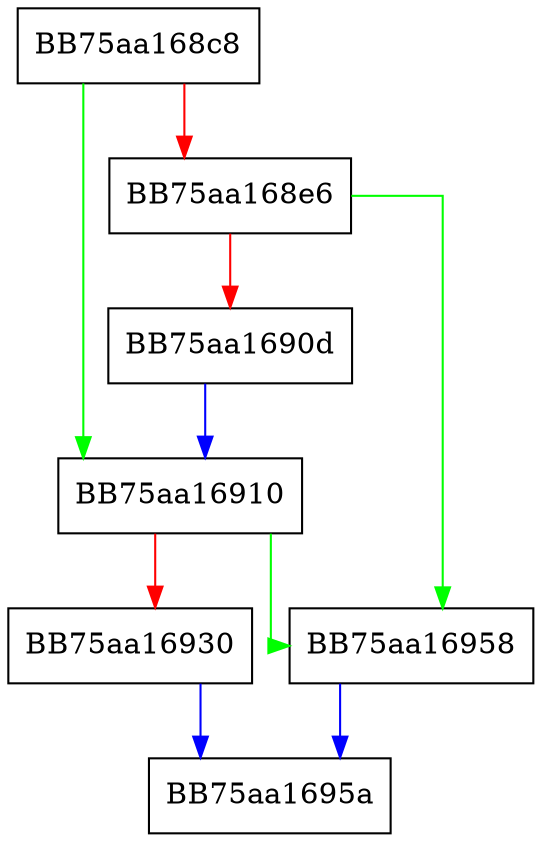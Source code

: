 digraph NameZerofill {
  node [shape="box"];
  graph [splines=ortho];
  BB75aa168c8 -> BB75aa16910 [color="green"];
  BB75aa168c8 -> BB75aa168e6 [color="red"];
  BB75aa168e6 -> BB75aa16958 [color="green"];
  BB75aa168e6 -> BB75aa1690d [color="red"];
  BB75aa1690d -> BB75aa16910 [color="blue"];
  BB75aa16910 -> BB75aa16958 [color="green"];
  BB75aa16910 -> BB75aa16930 [color="red"];
  BB75aa16930 -> BB75aa1695a [color="blue"];
  BB75aa16958 -> BB75aa1695a [color="blue"];
}